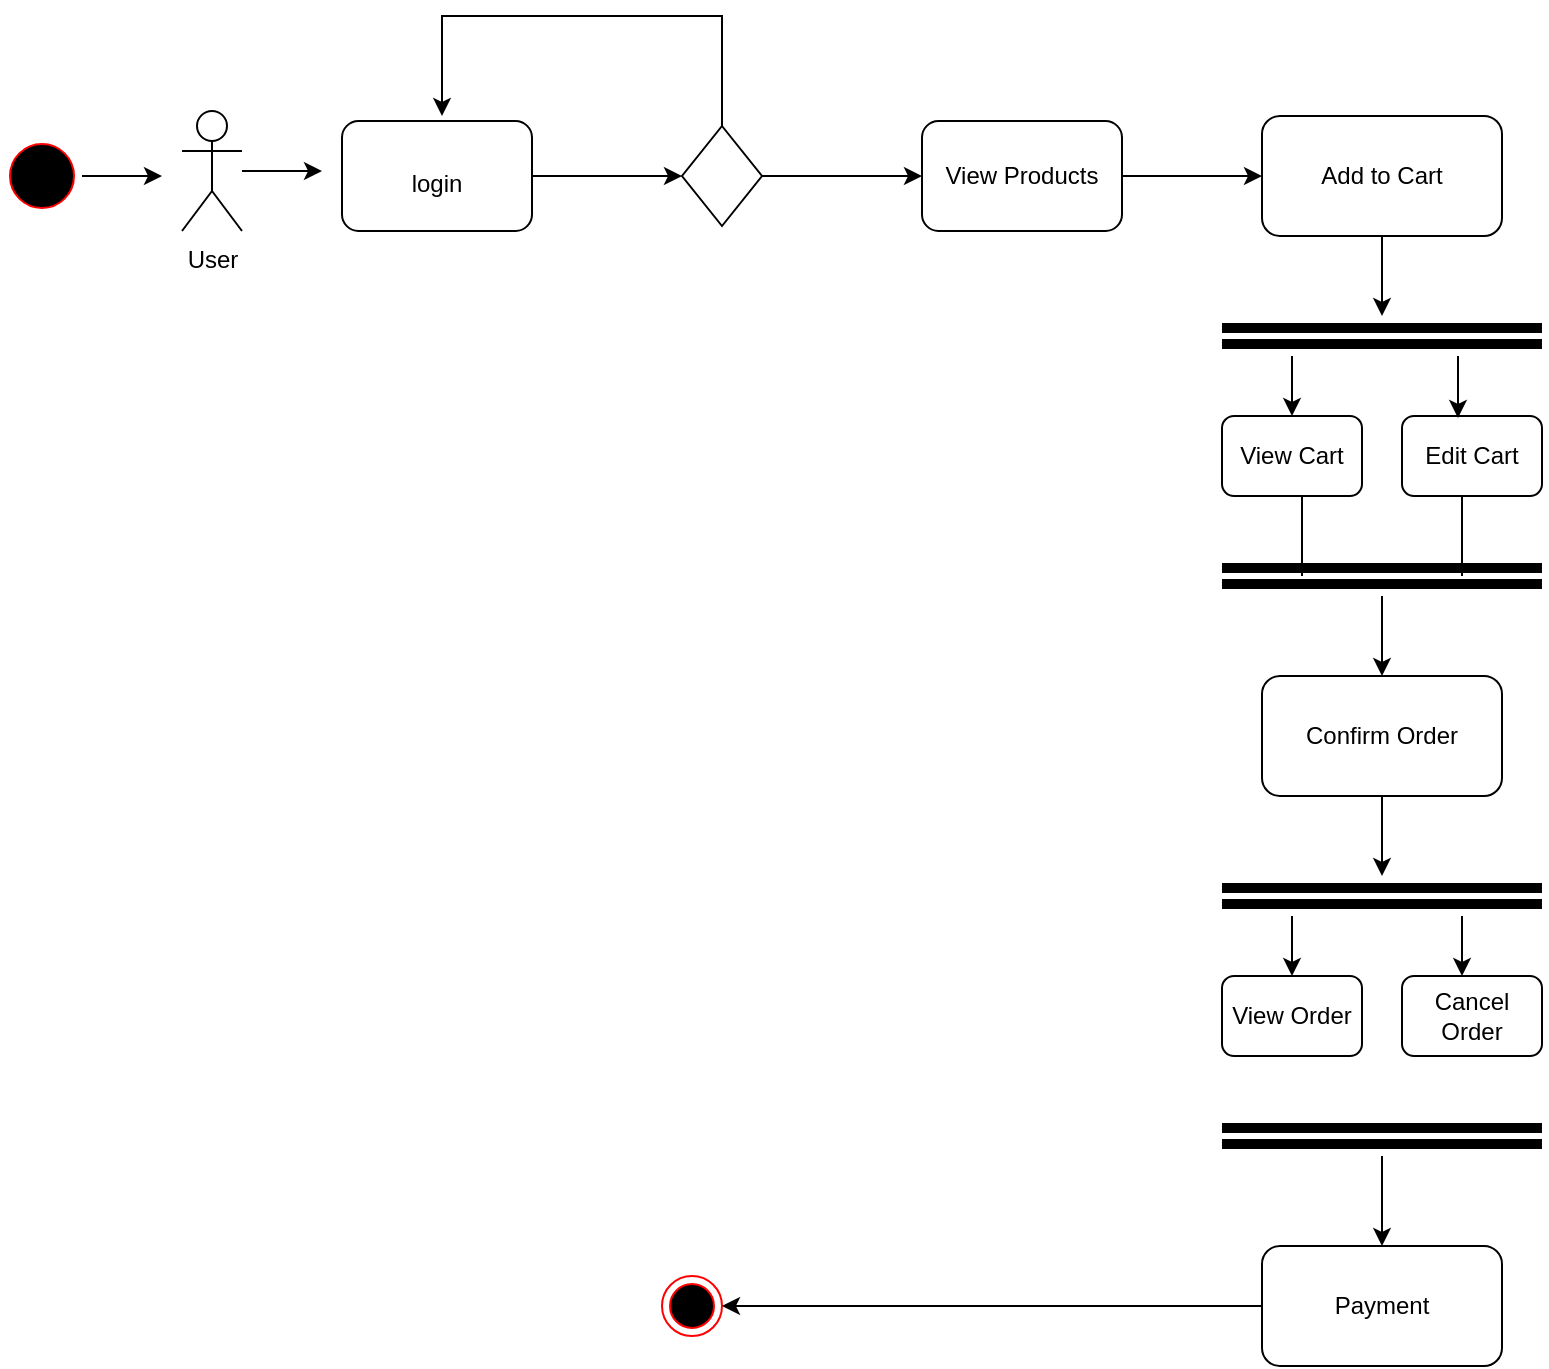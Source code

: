 <mxfile version="17.1.2" type="device"><diagram id="qmPC0RGSbPb1nTU4XPhG" name="Page-1"><mxGraphModel dx="1888" dy="539" grid="1" gridSize="10" guides="1" tooltips="1" connect="1" arrows="1" fold="1" page="1" pageScale="1" pageWidth="850" pageHeight="1100" math="0" shadow="0"><root><mxCell id="0"/><mxCell id="1" parent="0"/><mxCell id="vaTrt4Msuzb3bqK8jsrj-1" value="" style="ellipse;html=1;shape=endState;fillColor=#000000;strokeColor=#ff0000;" parent="1" vertex="1"><mxGeometry x="280" y="710" width="30" height="30" as="geometry"/></mxCell><mxCell id="F3HpiKEhZI5I8jeyunij-2" style="edgeStyle=orthogonalEdgeStyle;rounded=0;orthogonalLoop=1;jettySize=auto;html=1;" parent="1" source="vaTrt4Msuzb3bqK8jsrj-2" edge="1"><mxGeometry relative="1" as="geometry"><mxPoint x="30" y="160" as="targetPoint"/></mxGeometry></mxCell><mxCell id="vaTrt4Msuzb3bqK8jsrj-2" value="" style="ellipse;html=1;shape=startState;fillColor=#000000;strokeColor=#ff0000;fontSize=20;" parent="1" vertex="1"><mxGeometry x="-50" y="140" width="40" height="40" as="geometry"/></mxCell><mxCell id="vaTrt4Msuzb3bqK8jsrj-8" value="" style="edgeStyle=orthogonalEdgeStyle;rounded=0;orthogonalLoop=1;jettySize=auto;html=1;" parent="1" source="vaTrt4Msuzb3bqK8jsrj-3" target="vaTrt4Msuzb3bqK8jsrj-7" edge="1"><mxGeometry relative="1" as="geometry"/></mxCell><mxCell id="vaTrt4Msuzb3bqK8jsrj-3" value="&lt;font style=&quot;font-size: 12px&quot;&gt;login&lt;/font&gt;" style="rounded=1;whiteSpace=wrap;html=1;fontSize=20;fillColor=none;strokeColor=default;" parent="1" vertex="1"><mxGeometry x="120" y="132.5" width="95" height="55" as="geometry"/></mxCell><mxCell id="vaTrt4Msuzb3bqK8jsrj-16" value="" style="edgeStyle=orthogonalEdgeStyle;rounded=0;orthogonalLoop=1;jettySize=auto;html=1;" parent="1" source="vaTrt4Msuzb3bqK8jsrj-7" target="vaTrt4Msuzb3bqK8jsrj-15" edge="1"><mxGeometry relative="1" as="geometry"/></mxCell><mxCell id="vaTrt4Msuzb3bqK8jsrj-7" value="" style="rhombus;whiteSpace=wrap;html=1;strokeColor=default;fillColor=none;" parent="1" vertex="1"><mxGeometry x="290" y="135" width="40" height="50" as="geometry"/></mxCell><mxCell id="vaTrt4Msuzb3bqK8jsrj-13" value="" style="endArrow=classic;html=1;rounded=0;exitX=0.5;exitY=0;exitDx=0;exitDy=0;" parent="1" source="vaTrt4Msuzb3bqK8jsrj-7" edge="1"><mxGeometry width="50" height="50" relative="1" as="geometry"><mxPoint x="290" y="130" as="sourcePoint"/><mxPoint x="170" y="130" as="targetPoint"/><Array as="points"><mxPoint x="310" y="80"/><mxPoint x="170" y="80"/></Array></mxGeometry></mxCell><mxCell id="vaTrt4Msuzb3bqK8jsrj-18" value="" style="edgeStyle=orthogonalEdgeStyle;rounded=0;orthogonalLoop=1;jettySize=auto;html=1;fontSize=12;" parent="1" source="vaTrt4Msuzb3bqK8jsrj-15" target="vaTrt4Msuzb3bqK8jsrj-17" edge="1"><mxGeometry relative="1" as="geometry"/></mxCell><mxCell id="vaTrt4Msuzb3bqK8jsrj-15" value="View Products" style="rounded=1;whiteSpace=wrap;html=1;fillColor=none;" parent="1" vertex="1"><mxGeometry x="410" y="132.5" width="100" height="55" as="geometry"/></mxCell><mxCell id="vaTrt4Msuzb3bqK8jsrj-17" value="Add to Cart" style="rounded=1;whiteSpace=wrap;html=1;fillColor=none;" parent="1" vertex="1"><mxGeometry x="580" y="130" width="120" height="60" as="geometry"/></mxCell><mxCell id="vaTrt4Msuzb3bqK8jsrj-19" value="" style="shape=link;html=1;rounded=0;fontSize=12;strokeColor=#000000;strokeWidth=5;endSize=11;startSize=1;" parent="1" edge="1"><mxGeometry width="100" relative="1" as="geometry"><mxPoint x="560" y="240" as="sourcePoint"/><mxPoint x="720" y="240" as="targetPoint"/></mxGeometry></mxCell><mxCell id="vaTrt4Msuzb3bqK8jsrj-20" value="" style="shape=link;html=1;rounded=0;fontSize=12;startSize=1;endSize=11;strokeColor=#000000;strokeWidth=5;" parent="1" edge="1"><mxGeometry width="100" relative="1" as="geometry"><mxPoint x="560" y="360" as="sourcePoint"/><mxPoint x="720" y="360" as="targetPoint"/></mxGeometry></mxCell><mxCell id="vaTrt4Msuzb3bqK8jsrj-21" value="View Cart" style="rounded=1;whiteSpace=wrap;html=1;fontSize=12;strokeColor=default;fillColor=none;" parent="1" vertex="1"><mxGeometry x="560" y="280" width="70" height="40" as="geometry"/></mxCell><mxCell id="vaTrt4Msuzb3bqK8jsrj-22" value="Edit Cart" style="rounded=1;whiteSpace=wrap;html=1;fontSize=12;strokeColor=default;fillColor=none;" parent="1" vertex="1"><mxGeometry x="650" y="280" width="70" height="40" as="geometry"/></mxCell><mxCell id="vaTrt4Msuzb3bqK8jsrj-24" value="" style="endArrow=classic;html=1;rounded=0;fontSize=12;startSize=6;endSize=6;strokeColor=default;strokeWidth=1;exitX=0.5;exitY=1;exitDx=0;exitDy=0;" parent="1" source="vaTrt4Msuzb3bqK8jsrj-17" edge="1"><mxGeometry width="50" height="50" relative="1" as="geometry"><mxPoint x="610" y="240" as="sourcePoint"/><mxPoint x="640" y="230" as="targetPoint"/></mxGeometry></mxCell><mxCell id="vaTrt4Msuzb3bqK8jsrj-25" value="" style="endArrow=classic;html=1;rounded=0;fontSize=12;startSize=6;endSize=6;strokeColor=default;strokeWidth=1;entryX=0.5;entryY=0;entryDx=0;entryDy=0;" parent="1" target="vaTrt4Msuzb3bqK8jsrj-21" edge="1"><mxGeometry width="50" height="50" relative="1" as="geometry"><mxPoint x="595" y="250" as="sourcePoint"/><mxPoint x="620" y="250" as="targetPoint"/></mxGeometry></mxCell><mxCell id="vaTrt4Msuzb3bqK8jsrj-26" value="" style="endArrow=classic;html=1;rounded=0;fontSize=12;startSize=6;endSize=6;strokeColor=default;strokeWidth=1;entryX=0.4;entryY=0.025;entryDx=0;entryDy=0;entryPerimeter=0;" parent="1" target="vaTrt4Msuzb3bqK8jsrj-22" edge="1"><mxGeometry width="50" height="50" relative="1" as="geometry"><mxPoint x="678" y="250" as="sourcePoint"/><mxPoint x="710" y="250" as="targetPoint"/></mxGeometry></mxCell><mxCell id="vaTrt4Msuzb3bqK8jsrj-27" value="" style="endArrow=none;html=1;rounded=0;fontSize=12;startSize=6;endSize=6;strokeColor=default;strokeWidth=1;" parent="1" edge="1"><mxGeometry width="50" height="50" relative="1" as="geometry"><mxPoint x="600" y="360" as="sourcePoint"/><mxPoint x="600" y="320" as="targetPoint"/></mxGeometry></mxCell><mxCell id="vaTrt4Msuzb3bqK8jsrj-29" value="" style="endArrow=none;html=1;rounded=0;fontSize=12;startSize=6;endSize=6;strokeColor=default;strokeWidth=1;" parent="1" edge="1"><mxGeometry width="50" height="50" relative="1" as="geometry"><mxPoint x="680" y="340" as="sourcePoint"/><mxPoint x="680" y="360" as="targetPoint"/><Array as="points"><mxPoint x="680" y="320"/></Array></mxGeometry></mxCell><mxCell id="vaTrt4Msuzb3bqK8jsrj-30" value="Confirm Order" style="rounded=1;whiteSpace=wrap;html=1;fontSize=12;strokeColor=default;fillColor=none;" parent="1" vertex="1"><mxGeometry x="580" y="410" width="120" height="60" as="geometry"/></mxCell><mxCell id="vaTrt4Msuzb3bqK8jsrj-32" value="Payment" style="whiteSpace=wrap;html=1;fillColor=none;rounded=1;" parent="1" vertex="1"><mxGeometry x="580" y="695" width="120" height="60" as="geometry"/></mxCell><mxCell id="vaTrt4Msuzb3bqK8jsrj-34" value="" style="endArrow=classic;html=1;rounded=0;fontSize=12;startSize=6;endSize=6;strokeColor=default;strokeWidth=1;entryX=0.5;entryY=0;entryDx=0;entryDy=0;" parent="1" target="vaTrt4Msuzb3bqK8jsrj-30" edge="1"><mxGeometry width="50" height="50" relative="1" as="geometry"><mxPoint x="640" y="370" as="sourcePoint"/><mxPoint x="670" y="370" as="targetPoint"/></mxGeometry></mxCell><mxCell id="vaTrt4Msuzb3bqK8jsrj-35" value="" style="endArrow=classic;html=1;rounded=0;fontSize=12;startSize=6;endSize=6;strokeColor=default;strokeWidth=1;exitX=0;exitY=0.5;exitDx=0;exitDy=0;entryX=1;entryY=0.5;entryDx=0;entryDy=0;" parent="1" source="vaTrt4Msuzb3bqK8jsrj-32" target="vaTrt4Msuzb3bqK8jsrj-1" edge="1"><mxGeometry width="50" height="50" relative="1" as="geometry"><mxPoint x="410" y="530" as="sourcePoint"/><mxPoint x="460" y="480" as="targetPoint"/></mxGeometry></mxCell><mxCell id="vaTrt4Msuzb3bqK8jsrj-36" value="" style="shape=link;html=1;rounded=0;fontSize=12;startSize=6;endSize=6;strokeColor=default;strokeWidth=5;" parent="1" edge="1"><mxGeometry width="100" relative="1" as="geometry"><mxPoint x="560" y="520" as="sourcePoint"/><mxPoint x="720" y="520" as="targetPoint"/></mxGeometry></mxCell><mxCell id="vaTrt4Msuzb3bqK8jsrj-37" value="" style="endArrow=classic;html=1;rounded=0;fontSize=12;startSize=6;endSize=6;strokeColor=default;strokeWidth=1;exitX=0.5;exitY=1;exitDx=0;exitDy=0;" parent="1" source="vaTrt4Msuzb3bqK8jsrj-30" edge="1"><mxGeometry width="50" height="50" relative="1" as="geometry"><mxPoint x="610" y="520" as="sourcePoint"/><mxPoint x="640" y="510" as="targetPoint"/></mxGeometry></mxCell><mxCell id="vaTrt4Msuzb3bqK8jsrj-38" value="" style="shape=link;html=1;rounded=0;fontSize=12;startSize=6;endSize=6;strokeColor=default;strokeWidth=5;" parent="1" edge="1"><mxGeometry width="100" relative="1" as="geometry"><mxPoint x="560" y="640" as="sourcePoint"/><mxPoint x="720" y="640" as="targetPoint"/></mxGeometry></mxCell><mxCell id="vaTrt4Msuzb3bqK8jsrj-39" value="View Order" style="rounded=1;whiteSpace=wrap;html=1;fontSize=12;strokeColor=default;fillColor=none;" parent="1" vertex="1"><mxGeometry x="560" y="560" width="70" height="40" as="geometry"/></mxCell><mxCell id="vaTrt4Msuzb3bqK8jsrj-40" value="Cancel Order" style="rounded=1;whiteSpace=wrap;html=1;fontSize=12;strokeColor=default;fillColor=none;" parent="1" vertex="1"><mxGeometry x="650" y="560" width="70" height="40" as="geometry"/></mxCell><mxCell id="vaTrt4Msuzb3bqK8jsrj-42" value="" style="endArrow=classic;html=1;rounded=0;fontSize=12;startSize=6;endSize=6;strokeColor=default;strokeWidth=1;entryX=0.5;entryY=0;entryDx=0;entryDy=0;" parent="1" target="vaTrt4Msuzb3bqK8jsrj-32" edge="1"><mxGeometry width="50" height="50" relative="1" as="geometry"><mxPoint x="640" y="650" as="sourcePoint"/><mxPoint x="670" y="650" as="targetPoint"/></mxGeometry></mxCell><mxCell id="F3HpiKEhZI5I8jeyunij-3" style="edgeStyle=orthogonalEdgeStyle;rounded=0;orthogonalLoop=1;jettySize=auto;html=1;" parent="1" source="F3HpiKEhZI5I8jeyunij-1" edge="1"><mxGeometry relative="1" as="geometry"><mxPoint x="110" y="157.5" as="targetPoint"/></mxGeometry></mxCell><mxCell id="F3HpiKEhZI5I8jeyunij-1" value="User" style="shape=umlActor;verticalLabelPosition=bottom;verticalAlign=top;html=1;outlineConnect=0;" parent="1" vertex="1"><mxGeometry x="40" y="127.5" width="30" height="60" as="geometry"/></mxCell><mxCell id="iwyCDd-eKUQRJO6H7f_z-1" value="" style="endArrow=classic;html=1;rounded=0;entryX=0.5;entryY=0;entryDx=0;entryDy=0;" edge="1" parent="1" target="vaTrt4Msuzb3bqK8jsrj-39"><mxGeometry width="50" height="50" relative="1" as="geometry"><mxPoint x="595" y="530" as="sourcePoint"/><mxPoint x="610" y="525" as="targetPoint"/></mxGeometry></mxCell><mxCell id="iwyCDd-eKUQRJO6H7f_z-2" value="" style="endArrow=classic;html=1;rounded=0;entryX=0.5;entryY=0;entryDx=0;entryDy=0;" edge="1" parent="1"><mxGeometry width="50" height="50" relative="1" as="geometry"><mxPoint x="680" y="530" as="sourcePoint"/><mxPoint x="680" y="560" as="targetPoint"/></mxGeometry></mxCell></root></mxGraphModel></diagram></mxfile>